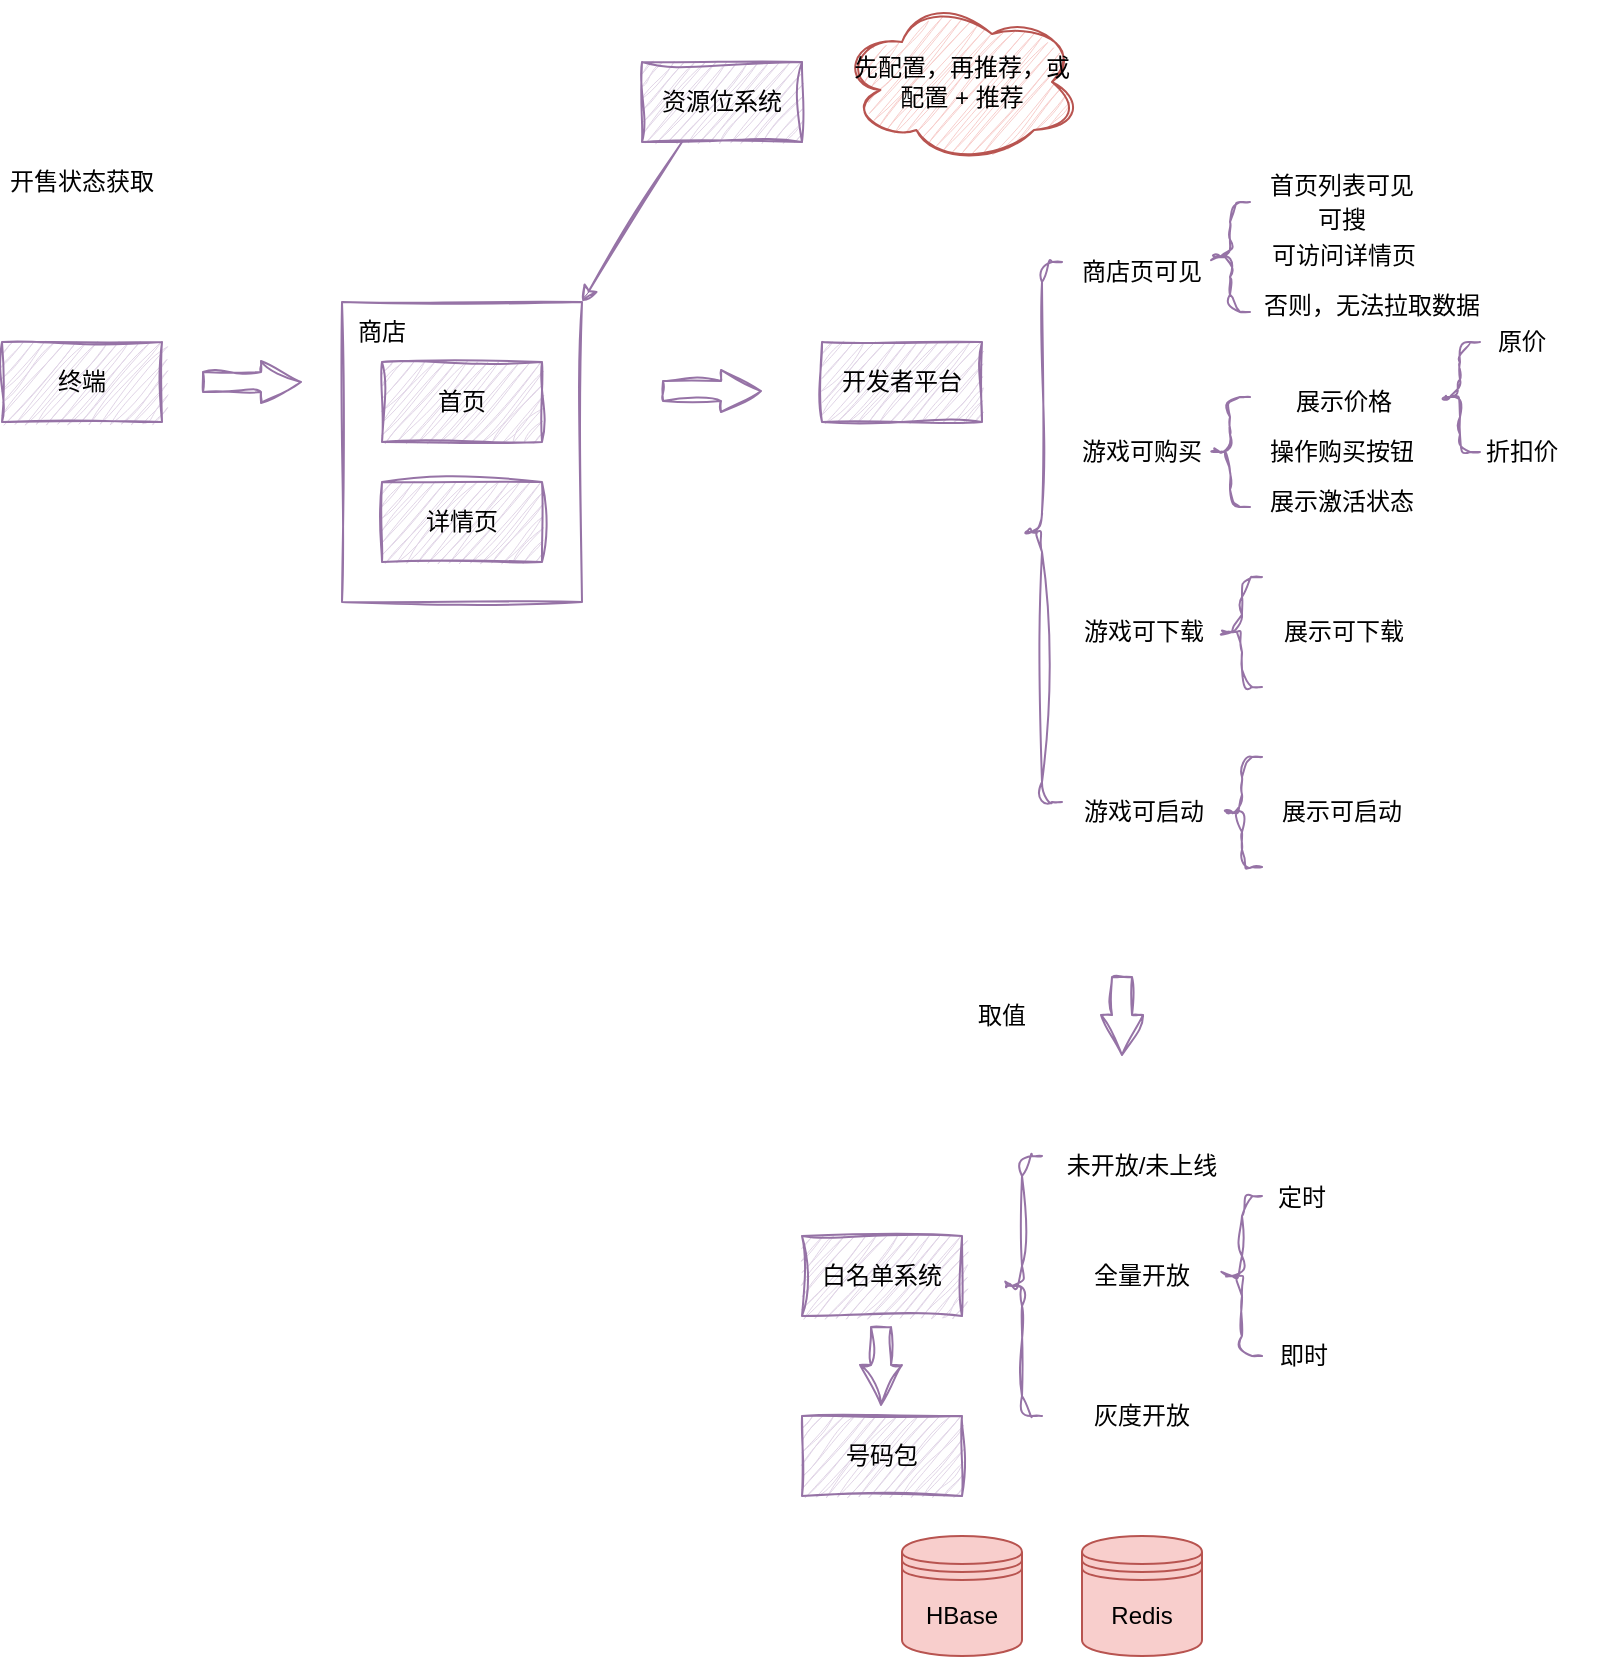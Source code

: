 <mxfile version="21.6.6" type="github">
  <diagram name="第 1 页" id="RN8D6trhCSr_xTsAeLv5">
    <mxGraphModel dx="1372" dy="2227" grid="1" gridSize="10" guides="1" tooltips="1" connect="1" arrows="1" fold="1" page="1" pageScale="1" pageWidth="827" pageHeight="1169" math="0" shadow="0">
      <root>
        <mxCell id="0" />
        <mxCell id="1" parent="0" />
        <mxCell id="tqhBYrK17Wl8zSmaN2CT-5" value="" style="rounded=0;whiteSpace=wrap;html=1;fillColor=none;sketch=1;curveFitting=1;jiggle=2;strokeColor=#9673a6;" vertex="1" parent="1">
          <mxGeometry x="170" y="120" width="120" height="150" as="geometry" />
        </mxCell>
        <mxCell id="tqhBYrK17Wl8zSmaN2CT-1" value="开售状态获取" style="rounded=0;whiteSpace=wrap;html=1;fillColor=none;sketch=1;curveFitting=1;jiggle=2;strokeColor=none;" vertex="1" parent="1">
          <mxGeometry y="40" width="80" height="40" as="geometry" />
        </mxCell>
        <mxCell id="tqhBYrK17Wl8zSmaN2CT-2" value="终端" style="rounded=0;whiteSpace=wrap;html=1;fillColor=#e1d5e7;sketch=1;curveFitting=1;jiggle=2;strokeColor=#9673a6;" vertex="1" parent="1">
          <mxGeometry y="140" width="80" height="40" as="geometry" />
        </mxCell>
        <mxCell id="tqhBYrK17Wl8zSmaN2CT-3" value="首页" style="rounded=0;whiteSpace=wrap;html=1;fillColor=#e1d5e7;sketch=1;curveFitting=1;jiggle=2;strokeColor=#9673a6;" vertex="1" parent="1">
          <mxGeometry x="190" y="150" width="80" height="40" as="geometry" />
        </mxCell>
        <mxCell id="tqhBYrK17Wl8zSmaN2CT-4" value="开发者平台" style="rounded=0;whiteSpace=wrap;html=1;fillColor=#e1d5e7;sketch=1;curveFitting=1;jiggle=2;strokeColor=#9673a6;" vertex="1" parent="1">
          <mxGeometry x="410" y="140" width="80" height="40" as="geometry" />
        </mxCell>
        <mxCell id="tqhBYrK17Wl8zSmaN2CT-6" value="详情页" style="rounded=0;whiteSpace=wrap;html=1;fillColor=#e1d5e7;sketch=1;curveFitting=1;jiggle=2;strokeColor=#9673a6;" vertex="1" parent="1">
          <mxGeometry x="190" y="210" width="80" height="40" as="geometry" />
        </mxCell>
        <mxCell id="tqhBYrK17Wl8zSmaN2CT-7" value="商店" style="rounded=0;whiteSpace=wrap;html=1;fillColor=none;sketch=1;curveFitting=1;jiggle=2;strokeColor=none;" vertex="1" parent="1">
          <mxGeometry x="170" y="120" width="40" height="30" as="geometry" />
        </mxCell>
        <mxCell id="tqhBYrK17Wl8zSmaN2CT-8" value="" style="shape=curlyBracket;whiteSpace=wrap;html=1;rounded=1;labelPosition=left;verticalLabelPosition=middle;align=right;verticalAlign=middle;fillColor=none;strokeColor=#9673a6;sketch=1;curveFitting=1;jiggle=2;" vertex="1" parent="1">
          <mxGeometry x="510" y="100" width="20" height="270" as="geometry" />
        </mxCell>
        <mxCell id="tqhBYrK17Wl8zSmaN2CT-9" value="商店页可见" style="rounded=0;whiteSpace=wrap;html=1;fillColor=none;sketch=1;curveFitting=1;jiggle=2;strokeColor=none;" vertex="1" parent="1">
          <mxGeometry x="530" y="90" width="80" height="30" as="geometry" />
        </mxCell>
        <mxCell id="tqhBYrK17Wl8zSmaN2CT-10" value="游戏可购买" style="rounded=0;whiteSpace=wrap;html=1;fillColor=none;sketch=1;curveFitting=1;jiggle=2;strokeColor=none;" vertex="1" parent="1">
          <mxGeometry x="530" y="180" width="80" height="30" as="geometry" />
        </mxCell>
        <mxCell id="tqhBYrK17Wl8zSmaN2CT-11" value="游戏可下载" style="rounded=0;whiteSpace=wrap;html=1;fillColor=none;sketch=1;curveFitting=1;jiggle=2;strokeColor=none;" vertex="1" parent="1">
          <mxGeometry x="531" y="270" width="80" height="30" as="geometry" />
        </mxCell>
        <mxCell id="tqhBYrK17Wl8zSmaN2CT-12" value="游戏可启动" style="rounded=0;whiteSpace=wrap;html=1;fillColor=none;sketch=1;curveFitting=1;jiggle=2;strokeColor=none;" vertex="1" parent="1">
          <mxGeometry x="531" y="360" width="80" height="30" as="geometry" />
        </mxCell>
        <mxCell id="tqhBYrK17Wl8zSmaN2CT-13" value="" style="shape=flexArrow;endArrow=classic;html=1;rounded=0;endWidth=10;endSize=6.33;fillColor=none;strokeColor=#9673a6;sketch=1;curveFitting=1;jiggle=2;" edge="1" parent="1">
          <mxGeometry width="50" height="50" relative="1" as="geometry">
            <mxPoint x="560" y="457" as="sourcePoint" />
            <mxPoint x="560" y="497" as="targetPoint" />
          </mxGeometry>
        </mxCell>
        <mxCell id="tqhBYrK17Wl8zSmaN2CT-14" value="" style="shape=curlyBracket;whiteSpace=wrap;html=1;rounded=1;labelPosition=left;verticalLabelPosition=middle;align=right;verticalAlign=middle;fillColor=none;strokeColor=#9673a6;sketch=1;curveFitting=1;jiggle=2;" vertex="1" parent="1">
          <mxGeometry x="500" y="547" width="20" height="130" as="geometry" />
        </mxCell>
        <mxCell id="tqhBYrK17Wl8zSmaN2CT-15" value="未开放/未上线" style="rounded=0;whiteSpace=wrap;html=1;fillColor=none;sketch=1;curveFitting=1;jiggle=2;strokeColor=none;" vertex="1" parent="1">
          <mxGeometry x="530" y="537" width="80" height="30" as="geometry" />
        </mxCell>
        <mxCell id="tqhBYrK17Wl8zSmaN2CT-16" value="全量开放" style="rounded=0;whiteSpace=wrap;html=1;fillColor=none;sketch=1;curveFitting=1;jiggle=2;strokeColor=none;" vertex="1" parent="1">
          <mxGeometry x="530" y="592" width="80" height="30" as="geometry" />
        </mxCell>
        <mxCell id="tqhBYrK17Wl8zSmaN2CT-17" value="灰度开放" style="rounded=0;whiteSpace=wrap;html=1;fillColor=none;sketch=1;curveFitting=1;jiggle=2;strokeColor=none;" vertex="1" parent="1">
          <mxGeometry x="530" y="662" width="80" height="30" as="geometry" />
        </mxCell>
        <mxCell id="tqhBYrK17Wl8zSmaN2CT-18" value="" style="shape=curlyBracket;whiteSpace=wrap;html=1;rounded=1;labelPosition=left;verticalLabelPosition=middle;align=right;verticalAlign=middle;fillColor=none;strokeColor=#9673a6;sketch=1;curveFitting=1;jiggle=2;" vertex="1" parent="1">
          <mxGeometry x="610" y="567" width="20" height="80" as="geometry" />
        </mxCell>
        <mxCell id="tqhBYrK17Wl8zSmaN2CT-19" value="定时" style="rounded=0;whiteSpace=wrap;html=1;fillColor=none;sketch=1;curveFitting=1;jiggle=2;strokeColor=none;" vertex="1" parent="1">
          <mxGeometry x="610" y="553" width="80" height="30" as="geometry" />
        </mxCell>
        <mxCell id="tqhBYrK17Wl8zSmaN2CT-20" value="即时" style="rounded=0;whiteSpace=wrap;html=1;fillColor=none;sketch=1;curveFitting=1;jiggle=2;strokeColor=none;" vertex="1" parent="1">
          <mxGeometry x="611" y="632" width="80" height="30" as="geometry" />
        </mxCell>
        <mxCell id="tqhBYrK17Wl8zSmaN2CT-21" value="" style="shape=flexArrow;endArrow=classic;html=1;rounded=0;endWidth=10;endSize=6.33;fillColor=none;strokeColor=#9673a6;sketch=1;curveFitting=1;jiggle=2;" edge="1" parent="1">
          <mxGeometry width="50" height="50" relative="1" as="geometry">
            <mxPoint x="100" y="160" as="sourcePoint" />
            <mxPoint x="150" y="160" as="targetPoint" />
          </mxGeometry>
        </mxCell>
        <mxCell id="tqhBYrK17Wl8zSmaN2CT-22" value="" style="shape=flexArrow;endArrow=classic;html=1;rounded=0;endWidth=10;endSize=6.33;fillColor=none;strokeColor=#9673a6;sketch=1;curveFitting=1;jiggle=2;" edge="1" parent="1">
          <mxGeometry width="50" height="50" relative="1" as="geometry">
            <mxPoint x="330" y="164.5" as="sourcePoint" />
            <mxPoint x="380" y="164.5" as="targetPoint" />
          </mxGeometry>
        </mxCell>
        <mxCell id="tqhBYrK17Wl8zSmaN2CT-23" value="取值" style="rounded=0;whiteSpace=wrap;html=1;fillColor=none;sketch=1;curveFitting=1;jiggle=2;strokeColor=none;" vertex="1" parent="1">
          <mxGeometry x="460" y="457" width="80" height="40" as="geometry" />
        </mxCell>
        <mxCell id="tqhBYrK17Wl8zSmaN2CT-24" value="白名单系统" style="rounded=0;whiteSpace=wrap;html=1;fillColor=#e1d5e7;sketch=1;curveFitting=1;jiggle=2;strokeColor=#9673a6;" vertex="1" parent="1">
          <mxGeometry x="400" y="587" width="80" height="40" as="geometry" />
        </mxCell>
        <mxCell id="tqhBYrK17Wl8zSmaN2CT-25" value="号码包" style="rounded=0;whiteSpace=wrap;html=1;fillColor=#e1d5e7;sketch=1;curveFitting=1;jiggle=2;strokeColor=#9673a6;" vertex="1" parent="1">
          <mxGeometry x="400" y="677" width="80" height="40" as="geometry" />
        </mxCell>
        <mxCell id="tqhBYrK17Wl8zSmaN2CT-26" value="" style="shape=flexArrow;endArrow=classic;html=1;rounded=0;endWidth=10;endSize=6.33;fillColor=none;strokeColor=#9673a6;sketch=1;curveFitting=1;jiggle=2;" edge="1" parent="1">
          <mxGeometry width="50" height="50" relative="1" as="geometry">
            <mxPoint x="439.5" y="632" as="sourcePoint" />
            <mxPoint x="439.5" y="672" as="targetPoint" />
          </mxGeometry>
        </mxCell>
        <mxCell id="tqhBYrK17Wl8zSmaN2CT-27" value="资源位系统" style="rounded=0;whiteSpace=wrap;html=1;fillColor=#e1d5e7;sketch=1;curveFitting=1;jiggle=2;strokeColor=#9673a6;" vertex="1" parent="1">
          <mxGeometry x="320" width="80" height="40" as="geometry" />
        </mxCell>
        <mxCell id="tqhBYrK17Wl8zSmaN2CT-28" value="" style="endArrow=classic;html=1;rounded=0;exitX=0.25;exitY=1;exitDx=0;exitDy=0;entryX=1;entryY=0;entryDx=0;entryDy=0;sketch=1;curveFitting=1;jiggle=2;fillColor=#e1d5e7;strokeColor=#9673a6;" edge="1" parent="1" source="tqhBYrK17Wl8zSmaN2CT-27" target="tqhBYrK17Wl8zSmaN2CT-5">
          <mxGeometry width="50" height="50" relative="1" as="geometry">
            <mxPoint x="210" y="70" as="sourcePoint" />
            <mxPoint x="260" y="20" as="targetPoint" />
          </mxGeometry>
        </mxCell>
        <mxCell id="tqhBYrK17Wl8zSmaN2CT-30" value="先配置，再推荐，或配置 + 推荐" style="ellipse;shape=cloud;whiteSpace=wrap;html=1;fillColor=#f8cecc;strokeColor=#b85450;sketch=1;curveFitting=1;jiggle=2;" vertex="1" parent="1">
          <mxGeometry x="420" y="-30" width="120" height="80" as="geometry" />
        </mxCell>
        <mxCell id="tqhBYrK17Wl8zSmaN2CT-32" value="HBase" style="shape=datastore;whiteSpace=wrap;html=1;fillColor=#f8cecc;strokeColor=#b85450;" vertex="1" parent="1">
          <mxGeometry x="450" y="737" width="60" height="60" as="geometry" />
        </mxCell>
        <mxCell id="tqhBYrK17Wl8zSmaN2CT-33" value="Redis" style="shape=datastore;whiteSpace=wrap;html=1;fillColor=#f8cecc;strokeColor=#b85450;" vertex="1" parent="1">
          <mxGeometry x="540" y="737" width="60" height="60" as="geometry" />
        </mxCell>
        <mxCell id="tqhBYrK17Wl8zSmaN2CT-34" value="" style="shape=curlyBracket;whiteSpace=wrap;html=1;rounded=1;labelPosition=left;verticalLabelPosition=middle;align=right;verticalAlign=middle;fillColor=none;strokeColor=#9673a6;sketch=1;curveFitting=1;jiggle=2;size=0.5;" vertex="1" parent="1">
          <mxGeometry x="604" y="70" width="20" height="55" as="geometry" />
        </mxCell>
        <mxCell id="tqhBYrK17Wl8zSmaN2CT-35" value="首页列表可见" style="rounded=0;whiteSpace=wrap;html=1;fillColor=none;sketch=1;curveFitting=1;jiggle=2;strokeColor=none;" vertex="1" parent="1">
          <mxGeometry x="630" y="42" width="80" height="40" as="geometry" />
        </mxCell>
        <mxCell id="tqhBYrK17Wl8zSmaN2CT-36" value="可搜" style="rounded=0;whiteSpace=wrap;html=1;fillColor=none;sketch=1;curveFitting=1;jiggle=2;strokeColor=none;" vertex="1" parent="1">
          <mxGeometry x="630" y="59" width="80" height="40" as="geometry" />
        </mxCell>
        <mxCell id="tqhBYrK17Wl8zSmaN2CT-37" value="可访问详情页" style="rounded=0;whiteSpace=wrap;html=1;fillColor=none;sketch=1;curveFitting=1;jiggle=2;strokeColor=none;" vertex="1" parent="1">
          <mxGeometry x="631" y="77" width="80" height="40" as="geometry" />
        </mxCell>
        <mxCell id="tqhBYrK17Wl8zSmaN2CT-38" value="否则，无法拉取数据" style="rounded=0;whiteSpace=wrap;html=1;fillColor=none;sketch=1;curveFitting=1;jiggle=2;strokeColor=none;" vertex="1" parent="1">
          <mxGeometry x="630" y="102" width="110" height="40" as="geometry" />
        </mxCell>
        <mxCell id="tqhBYrK17Wl8zSmaN2CT-39" value="" style="shape=curlyBracket;whiteSpace=wrap;html=1;rounded=1;labelPosition=left;verticalLabelPosition=middle;align=right;verticalAlign=middle;fillColor=none;strokeColor=#9673a6;sketch=1;curveFitting=1;jiggle=2;size=0.5;" vertex="1" parent="1">
          <mxGeometry x="604" y="167.5" width="20" height="55" as="geometry" />
        </mxCell>
        <mxCell id="tqhBYrK17Wl8zSmaN2CT-41" value="展示价格" style="rounded=0;whiteSpace=wrap;html=1;fillColor=none;sketch=1;curveFitting=1;jiggle=2;strokeColor=none;" vertex="1" parent="1">
          <mxGeometry x="631" y="150" width="80" height="40" as="geometry" />
        </mxCell>
        <mxCell id="tqhBYrK17Wl8zSmaN2CT-42" value="操作购买按钮" style="rounded=0;whiteSpace=wrap;html=1;fillColor=none;sketch=1;curveFitting=1;jiggle=2;strokeColor=none;" vertex="1" parent="1">
          <mxGeometry x="630" y="175" width="80" height="40" as="geometry" />
        </mxCell>
        <mxCell id="tqhBYrK17Wl8zSmaN2CT-43" value="展示激活状态" style="rounded=0;whiteSpace=wrap;html=1;fillColor=none;sketch=1;curveFitting=1;jiggle=2;strokeColor=none;" vertex="1" parent="1">
          <mxGeometry x="630" y="200" width="80" height="40" as="geometry" />
        </mxCell>
        <mxCell id="tqhBYrK17Wl8zSmaN2CT-44" value="" style="shape=curlyBracket;whiteSpace=wrap;html=1;rounded=1;labelPosition=left;verticalLabelPosition=middle;align=right;verticalAlign=middle;fillColor=none;strokeColor=#9673a6;sketch=1;curveFitting=1;jiggle=2;size=0.5;" vertex="1" parent="1">
          <mxGeometry x="610" y="257.5" width="20" height="55" as="geometry" />
        </mxCell>
        <mxCell id="tqhBYrK17Wl8zSmaN2CT-47" value="展示可下载" style="rounded=0;whiteSpace=wrap;html=1;fillColor=none;sketch=1;curveFitting=1;jiggle=2;strokeColor=none;" vertex="1" parent="1">
          <mxGeometry x="631" y="265" width="80" height="40" as="geometry" />
        </mxCell>
        <mxCell id="tqhBYrK17Wl8zSmaN2CT-48" value="" style="shape=curlyBracket;whiteSpace=wrap;html=1;rounded=1;labelPosition=left;verticalLabelPosition=middle;align=right;verticalAlign=middle;fillColor=none;strokeColor=#9673a6;sketch=1;curveFitting=1;jiggle=2;size=0.5;" vertex="1" parent="1">
          <mxGeometry x="610" y="347.5" width="20" height="55" as="geometry" />
        </mxCell>
        <mxCell id="tqhBYrK17Wl8zSmaN2CT-49" value="展示可启动" style="rounded=0;whiteSpace=wrap;html=1;fillColor=none;sketch=1;curveFitting=1;jiggle=2;strokeColor=none;" vertex="1" parent="1">
          <mxGeometry x="630" y="355" width="80" height="40" as="geometry" />
        </mxCell>
        <mxCell id="tqhBYrK17Wl8zSmaN2CT-50" value="" style="shape=curlyBracket;whiteSpace=wrap;html=1;rounded=1;labelPosition=left;verticalLabelPosition=middle;align=right;verticalAlign=middle;fillColor=none;strokeColor=#9673a6;sketch=1;curveFitting=1;jiggle=2;size=0.5;" vertex="1" parent="1">
          <mxGeometry x="719" y="140" width="20" height="55" as="geometry" />
        </mxCell>
        <mxCell id="tqhBYrK17Wl8zSmaN2CT-52" value="原价" style="rounded=0;whiteSpace=wrap;html=1;fillColor=none;sketch=1;curveFitting=1;jiggle=2;strokeColor=none;" vertex="1" parent="1">
          <mxGeometry x="720" y="120" width="80" height="40" as="geometry" />
        </mxCell>
        <mxCell id="tqhBYrK17Wl8zSmaN2CT-53" value="折扣价" style="rounded=0;whiteSpace=wrap;html=1;fillColor=none;sketch=1;curveFitting=1;jiggle=2;strokeColor=none;" vertex="1" parent="1">
          <mxGeometry x="720" y="175" width="80" height="40" as="geometry" />
        </mxCell>
      </root>
    </mxGraphModel>
  </diagram>
</mxfile>
